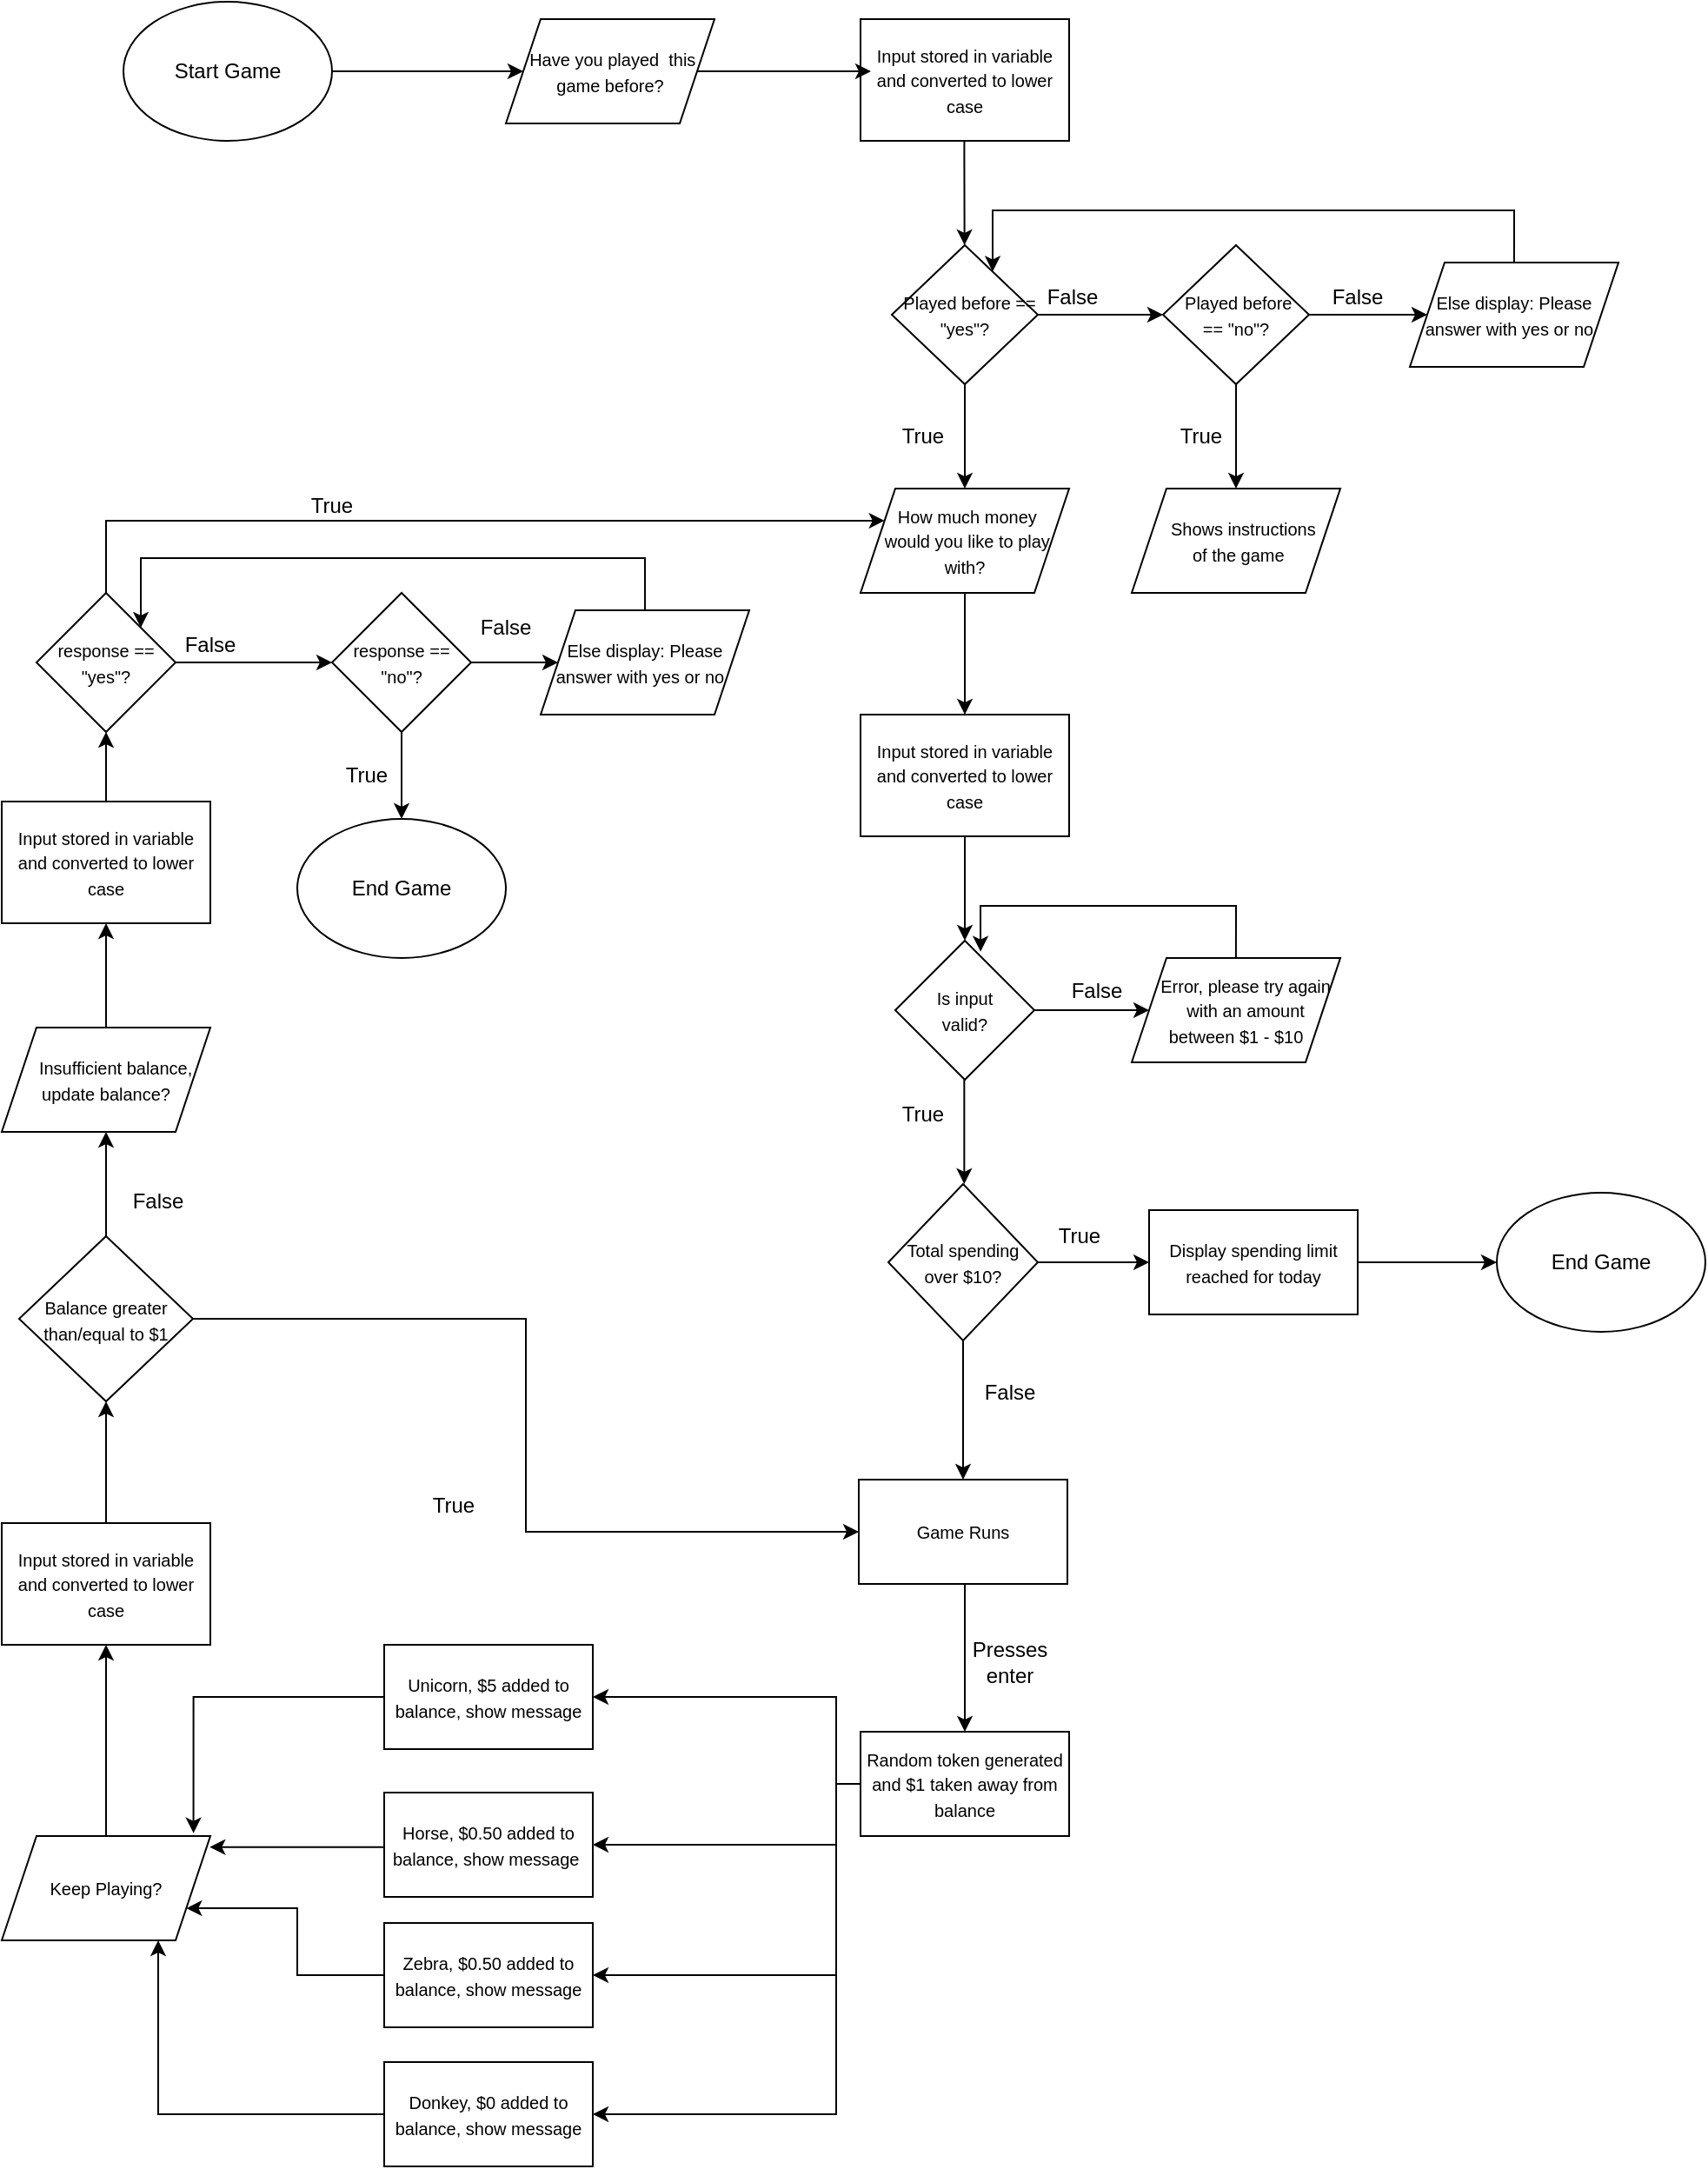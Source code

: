 <mxfile version="14.6.10" type="device"><diagram id="C5RBs43oDa-KdzZeNtuy" name="Page-1"><mxGraphModel dx="839" dy="452" grid="1" gridSize="10" guides="1" tooltips="1" connect="1" arrows="1" fold="1" page="1" pageScale="1" pageWidth="827" pageHeight="1169" math="0" shadow="0"><root><mxCell id="WIyWlLk6GJQsqaUBKTNV-0"/><mxCell id="WIyWlLk6GJQsqaUBKTNV-1" parent="WIyWlLk6GJQsqaUBKTNV-0"/><mxCell id="dY3OfxYcNISNZ7ymwCux-102" style="edgeStyle=orthogonalEdgeStyle;rounded=0;orthogonalLoop=1;jettySize=auto;html=1;entryX=0;entryY=0.5;entryDx=0;entryDy=0;" parent="WIyWlLk6GJQsqaUBKTNV-1" source="7IKqHO2YrSdv-I1cLdV6-1" target="7IKqHO2YrSdv-I1cLdV6-5" edge="1"><mxGeometry relative="1" as="geometry"/></mxCell><mxCell id="7IKqHO2YrSdv-I1cLdV6-1" value="Start Game" style="ellipse;whiteSpace=wrap;html=1;" parent="WIyWlLk6GJQsqaUBKTNV-1" vertex="1"><mxGeometry x="100" y="750" width="120" height="80" as="geometry"/></mxCell><mxCell id="7IKqHO2YrSdv-I1cLdV6-7" value="&lt;font style=&quot;font-size: 10px&quot;&gt;Input stored in variable and converted to lower case&lt;/font&gt;" style="rounded=0;whiteSpace=wrap;html=1;" parent="WIyWlLk6GJQsqaUBKTNV-1" vertex="1"><mxGeometry x="524" y="760" width="120" height="70" as="geometry"/></mxCell><mxCell id="dY3OfxYcNISNZ7ymwCux-4" style="edgeStyle=orthogonalEdgeStyle;rounded=0;orthogonalLoop=1;jettySize=auto;html=1;entryX=0.5;entryY=0;entryDx=0;entryDy=0;" parent="WIyWlLk6GJQsqaUBKTNV-1" edge="1"><mxGeometry relative="1" as="geometry"><mxPoint x="584" y="970" as="sourcePoint"/><mxPoint x="584" y="1030" as="targetPoint"/></mxGeometry></mxCell><mxCell id="dY3OfxYcNISNZ7ymwCux-10" style="edgeStyle=orthogonalEdgeStyle;rounded=0;orthogonalLoop=1;jettySize=auto;html=1;entryX=0;entryY=0.5;entryDx=0;entryDy=0;" parent="WIyWlLk6GJQsqaUBKTNV-1" source="7IKqHO2YrSdv-I1cLdV6-9" target="dY3OfxYcNISNZ7ymwCux-8" edge="1"><mxGeometry relative="1" as="geometry"/></mxCell><mxCell id="7IKqHO2YrSdv-I1cLdV6-9" value="&lt;font style=&quot;font-size: 10px&quot;&gt;&amp;nbsp; Played before == &quot;yes&quot;?&lt;/font&gt;" style="rhombus;whiteSpace=wrap;html=1;" parent="WIyWlLk6GJQsqaUBKTNV-1" vertex="1"><mxGeometry x="542" y="890" width="84" height="80" as="geometry"/></mxCell><mxCell id="dY3OfxYcNISNZ7ymwCux-2" style="edgeStyle=orthogonalEdgeStyle;rounded=0;orthogonalLoop=1;jettySize=auto;html=1;" parent="WIyWlLk6GJQsqaUBKTNV-1" edge="1"><mxGeometry relative="1" as="geometry"><mxPoint x="583.71" y="830" as="sourcePoint"/><mxPoint x="583.83" y="890" as="targetPoint"/><Array as="points"><mxPoint x="583.83" y="840"/><mxPoint x="583.83" y="840"/></Array></mxGeometry></mxCell><mxCell id="dY3OfxYcNISNZ7ymwCux-5" value="True" style="text;html=1;strokeColor=none;fillColor=none;align=center;verticalAlign=middle;whiteSpace=wrap;rounded=0;" parent="WIyWlLk6GJQsqaUBKTNV-1" vertex="1"><mxGeometry x="540" y="990" width="40" height="20" as="geometry"/></mxCell><mxCell id="dY3OfxYcNISNZ7ymwCux-55" style="edgeStyle=orthogonalEdgeStyle;rounded=0;orthogonalLoop=1;jettySize=auto;html=1;entryX=0.5;entryY=0;entryDx=0;entryDy=0;" parent="WIyWlLk6GJQsqaUBKTNV-1" source="dY3OfxYcNISNZ7ymwCux-6" target="dY3OfxYcNISNZ7ymwCux-54" edge="1"><mxGeometry relative="1" as="geometry"/></mxCell><mxCell id="dY3OfxYcNISNZ7ymwCux-6" value="&lt;font style=&quot;font-size: 10px&quot;&gt;&amp;nbsp; &amp;nbsp; How much money&amp;nbsp; &amp;nbsp; &amp;nbsp;would you like to play with?&lt;/font&gt;" style="shape=parallelogram;perimeter=parallelogramPerimeter;whiteSpace=wrap;html=1;fixedSize=1;" parent="WIyWlLk6GJQsqaUBKTNV-1" vertex="1"><mxGeometry x="524" y="1030" width="120" height="60" as="geometry"/></mxCell><mxCell id="dY3OfxYcNISNZ7ymwCux-15" style="edgeStyle=orthogonalEdgeStyle;rounded=0;orthogonalLoop=1;jettySize=auto;html=1;entryX=0.5;entryY=0;entryDx=0;entryDy=0;" parent="WIyWlLk6GJQsqaUBKTNV-1" source="dY3OfxYcNISNZ7ymwCux-8" edge="1"><mxGeometry relative="1" as="geometry"><mxPoint x="740.0" y="1030" as="targetPoint"/></mxGeometry></mxCell><mxCell id="dY3OfxYcNISNZ7ymwCux-18" style="edgeStyle=orthogonalEdgeStyle;rounded=0;orthogonalLoop=1;jettySize=auto;html=1;entryX=0;entryY=0.5;entryDx=0;entryDy=0;" parent="WIyWlLk6GJQsqaUBKTNV-1" source="dY3OfxYcNISNZ7ymwCux-8" edge="1"><mxGeometry relative="1" as="geometry"><mxPoint x="850.0" y="930" as="targetPoint"/></mxGeometry></mxCell><mxCell id="dY3OfxYcNISNZ7ymwCux-8" value="&lt;font style=&quot;font-size: 10px&quot;&gt;&amp;nbsp; Played before&amp;nbsp; == &quot;no&quot;?&lt;/font&gt;" style="rhombus;whiteSpace=wrap;html=1;" parent="WIyWlLk6GJQsqaUBKTNV-1" vertex="1"><mxGeometry x="698" y="890" width="84" height="80" as="geometry"/></mxCell><mxCell id="dY3OfxYcNISNZ7ymwCux-11" value="False" style="text;html=1;strokeColor=none;fillColor=none;align=center;verticalAlign=middle;whiteSpace=wrap;rounded=0;" parent="WIyWlLk6GJQsqaUBKTNV-1" vertex="1"><mxGeometry x="626" y="910" width="40" height="20" as="geometry"/></mxCell><mxCell id="dY3OfxYcNISNZ7ymwCux-22" style="edgeStyle=orthogonalEdgeStyle;rounded=0;orthogonalLoop=1;jettySize=auto;html=1;" parent="WIyWlLk6GJQsqaUBKTNV-1" target="7IKqHO2YrSdv-I1cLdV6-9" edge="1"><mxGeometry relative="1" as="geometry"><mxPoint x="860" y="840" as="targetPoint"/><Array as="points"><mxPoint x="900" y="870"/><mxPoint x="600" y="870"/></Array><mxPoint x="899.966" y="900" as="sourcePoint"/></mxGeometry></mxCell><mxCell id="dY3OfxYcNISNZ7ymwCux-19" value="True" style="text;html=1;strokeColor=none;fillColor=none;align=center;verticalAlign=middle;whiteSpace=wrap;rounded=0;" parent="WIyWlLk6GJQsqaUBKTNV-1" vertex="1"><mxGeometry x="700" y="990" width="40" height="20" as="geometry"/></mxCell><mxCell id="dY3OfxYcNISNZ7ymwCux-20" value="False" style="text;html=1;strokeColor=none;fillColor=none;align=center;verticalAlign=middle;whiteSpace=wrap;rounded=0;" parent="WIyWlLk6GJQsqaUBKTNV-1" vertex="1"><mxGeometry x="790" y="910" width="40" height="20" as="geometry"/></mxCell><mxCell id="dY3OfxYcNISNZ7ymwCux-23" style="edgeStyle=orthogonalEdgeStyle;rounded=0;orthogonalLoop=1;jettySize=auto;html=1;entryX=0.5;entryY=0;entryDx=0;entryDy=0;" parent="WIyWlLk6GJQsqaUBKTNV-1" edge="1"><mxGeometry relative="1" as="geometry"><mxPoint x="584" y="1230" as="sourcePoint"/><mxPoint x="584" y="1290" as="targetPoint"/></mxGeometry></mxCell><mxCell id="dY3OfxYcNISNZ7ymwCux-25" style="edgeStyle=orthogonalEdgeStyle;rounded=0;orthogonalLoop=1;jettySize=auto;html=1;" parent="WIyWlLk6GJQsqaUBKTNV-1" source="dY3OfxYcNISNZ7ymwCux-24" edge="1"><mxGeometry relative="1" as="geometry"><mxPoint x="690" y="1330" as="targetPoint"/></mxGeometry></mxCell><mxCell id="dY3OfxYcNISNZ7ymwCux-24" value="&lt;font style=&quot;font-size: 10px&quot;&gt;&amp;nbsp; &amp;nbsp; &amp;nbsp; &amp;nbsp;Is input&amp;nbsp; &amp;nbsp; &amp;nbsp; &amp;nbsp; valid?&lt;/font&gt;" style="rhombus;whiteSpace=wrap;html=1;" parent="WIyWlLk6GJQsqaUBKTNV-1" vertex="1"><mxGeometry x="544" y="1290" width="80" height="80" as="geometry"/></mxCell><mxCell id="dY3OfxYcNISNZ7ymwCux-26" value="False" style="text;html=1;strokeColor=none;fillColor=none;align=center;verticalAlign=middle;whiteSpace=wrap;rounded=0;" parent="WIyWlLk6GJQsqaUBKTNV-1" vertex="1"><mxGeometry x="640" y="1309" width="40" height="20" as="geometry"/></mxCell><mxCell id="dY3OfxYcNISNZ7ymwCux-30" style="edgeStyle=orthogonalEdgeStyle;rounded=0;orthogonalLoop=1;jettySize=auto;html=1;entryX=0.613;entryY=0.079;entryDx=0;entryDy=0;entryPerimeter=0;" parent="WIyWlLk6GJQsqaUBKTNV-1" target="dY3OfxYcNISNZ7ymwCux-24" edge="1"><mxGeometry relative="1" as="geometry"><Array as="points"><mxPoint x="740" y="1270"/><mxPoint x="593" y="1270"/></Array><mxPoint x="739.966" y="1300.0" as="sourcePoint"/></mxGeometry></mxCell><mxCell id="dY3OfxYcNISNZ7ymwCux-29" style="edgeStyle=orthogonalEdgeStyle;rounded=0;orthogonalLoop=1;jettySize=auto;html=1;entryX=0.5;entryY=0;entryDx=0;entryDy=0;" parent="WIyWlLk6GJQsqaUBKTNV-1" edge="1"><mxGeometry relative="1" as="geometry"><mxPoint x="583.67" y="1370" as="sourcePoint"/><mxPoint x="583.67" y="1430" as="targetPoint"/></mxGeometry></mxCell><mxCell id="dY3OfxYcNISNZ7ymwCux-31" value="True" style="text;html=1;strokeColor=none;fillColor=none;align=center;verticalAlign=middle;whiteSpace=wrap;rounded=0;" parent="WIyWlLk6GJQsqaUBKTNV-1" vertex="1"><mxGeometry x="540" y="1380" width="40" height="20" as="geometry"/></mxCell><mxCell id="dY3OfxYcNISNZ7ymwCux-34" style="edgeStyle=orthogonalEdgeStyle;rounded=0;orthogonalLoop=1;jettySize=auto;html=1;entryX=0.5;entryY=0;entryDx=0;entryDy=0;" parent="WIyWlLk6GJQsqaUBKTNV-1" source="dY3OfxYcNISNZ7ymwCux-32" target="dY3OfxYcNISNZ7ymwCux-33" edge="1"><mxGeometry relative="1" as="geometry"><Array as="points"><mxPoint x="584" y="1690"/><mxPoint x="584" y="1690"/></Array></mxGeometry></mxCell><mxCell id="dY3OfxYcNISNZ7ymwCux-32" value="&lt;font style=&quot;font-size: 10px&quot;&gt;Game Runs&lt;/font&gt;" style="rounded=0;whiteSpace=wrap;html=1;" parent="WIyWlLk6GJQsqaUBKTNV-1" vertex="1"><mxGeometry x="523" y="1600" width="120" height="60" as="geometry"/></mxCell><mxCell id="dY3OfxYcNISNZ7ymwCux-44" style="edgeStyle=orthogonalEdgeStyle;rounded=0;orthogonalLoop=1;jettySize=auto;html=1;entryX=1;entryY=0.5;entryDx=0;entryDy=0;" parent="WIyWlLk6GJQsqaUBKTNV-1" source="dY3OfxYcNISNZ7ymwCux-33" target="dY3OfxYcNISNZ7ymwCux-39" edge="1"><mxGeometry relative="1" as="geometry"><mxPoint x="490" y="1725" as="targetPoint"/><Array as="points"><mxPoint x="510" y="1775"/><mxPoint x="510" y="1725"/></Array></mxGeometry></mxCell><mxCell id="dY3OfxYcNISNZ7ymwCux-45" style="edgeStyle=orthogonalEdgeStyle;rounded=0;orthogonalLoop=1;jettySize=auto;html=1;entryX=1;entryY=0.5;entryDx=0;entryDy=0;" parent="WIyWlLk6GJQsqaUBKTNV-1" source="dY3OfxYcNISNZ7ymwCux-33" target="dY3OfxYcNISNZ7ymwCux-38" edge="1"><mxGeometry relative="1" as="geometry"><mxPoint x="490" y="1805" as="targetPoint"/><Array as="points"><mxPoint x="510" y="1775"/><mxPoint x="510" y="1810"/></Array></mxGeometry></mxCell><mxCell id="dY3OfxYcNISNZ7ymwCux-46" style="edgeStyle=orthogonalEdgeStyle;rounded=0;orthogonalLoop=1;jettySize=auto;html=1;entryX=1;entryY=0.5;entryDx=0;entryDy=0;" parent="WIyWlLk6GJQsqaUBKTNV-1" source="dY3OfxYcNISNZ7ymwCux-33" target="dY3OfxYcNISNZ7ymwCux-37" edge="1"><mxGeometry relative="1" as="geometry"><mxPoint x="490" y="1885" as="targetPoint"/><Array as="points"><mxPoint x="510" y="1775"/><mxPoint x="510" y="1885"/></Array></mxGeometry></mxCell><mxCell id="dY3OfxYcNISNZ7ymwCux-47" style="edgeStyle=orthogonalEdgeStyle;rounded=0;orthogonalLoop=1;jettySize=auto;html=1;entryX=1;entryY=0.5;entryDx=0;entryDy=0;" parent="WIyWlLk6GJQsqaUBKTNV-1" source="dY3OfxYcNISNZ7ymwCux-33" target="dY3OfxYcNISNZ7ymwCux-36" edge="1"><mxGeometry relative="1" as="geometry"><mxPoint x="490" y="1965" as="targetPoint"/><Array as="points"><mxPoint x="510" y="1775"/><mxPoint x="510" y="1965"/></Array></mxGeometry></mxCell><mxCell id="dY3OfxYcNISNZ7ymwCux-33" value="&lt;font style=&quot;font-size: 10px&quot;&gt;Random token generated and $1 taken away from balance&lt;/font&gt;" style="rounded=0;whiteSpace=wrap;html=1;" parent="WIyWlLk6GJQsqaUBKTNV-1" vertex="1"><mxGeometry x="524" y="1745" width="120" height="60" as="geometry"/></mxCell><mxCell id="dY3OfxYcNISNZ7ymwCux-35" value="Presses enter" style="text;html=1;strokeColor=none;fillColor=none;align=center;verticalAlign=middle;whiteSpace=wrap;rounded=0;" parent="WIyWlLk6GJQsqaUBKTNV-1" vertex="1"><mxGeometry x="590" y="1695" width="40" height="20" as="geometry"/></mxCell><mxCell id="dY3OfxYcNISNZ7ymwCux-52" style="edgeStyle=orthogonalEdgeStyle;rounded=0;orthogonalLoop=1;jettySize=auto;html=1;entryX=0.75;entryY=1;entryDx=0;entryDy=0;" parent="WIyWlLk6GJQsqaUBKTNV-1" source="dY3OfxYcNISNZ7ymwCux-36" target="dY3OfxYcNISNZ7ymwCux-48" edge="1"><mxGeometry relative="1" as="geometry"/></mxCell><mxCell id="dY3OfxYcNISNZ7ymwCux-36" value="&lt;font style=&quot;font-size: 10px&quot;&gt;Donkey, $0 added to balance, show message&lt;/font&gt;" style="rounded=0;whiteSpace=wrap;html=1;" parent="WIyWlLk6GJQsqaUBKTNV-1" vertex="1"><mxGeometry x="250" y="1935" width="120" height="60" as="geometry"/></mxCell><mxCell id="dY3OfxYcNISNZ7ymwCux-51" style="edgeStyle=orthogonalEdgeStyle;rounded=0;orthogonalLoop=1;jettySize=auto;html=1;entryX=1;entryY=0.75;entryDx=0;entryDy=0;" parent="WIyWlLk6GJQsqaUBKTNV-1" source="dY3OfxYcNISNZ7ymwCux-37" target="dY3OfxYcNISNZ7ymwCux-48" edge="1"><mxGeometry relative="1" as="geometry"/></mxCell><mxCell id="dY3OfxYcNISNZ7ymwCux-37" value="&lt;font style=&quot;font-size: 10px&quot;&gt;Zebra, $0.50 added to balance, show message&lt;/font&gt;" style="rounded=0;whiteSpace=wrap;html=1;" parent="WIyWlLk6GJQsqaUBKTNV-1" vertex="1"><mxGeometry x="250" y="1855" width="120" height="60" as="geometry"/></mxCell><mxCell id="dY3OfxYcNISNZ7ymwCux-50" style="edgeStyle=orthogonalEdgeStyle;rounded=0;orthogonalLoop=1;jettySize=auto;html=1;entryX=0.997;entryY=0.106;entryDx=0;entryDy=0;entryPerimeter=0;" parent="WIyWlLk6GJQsqaUBKTNV-1" source="dY3OfxYcNISNZ7ymwCux-38" target="dY3OfxYcNISNZ7ymwCux-48" edge="1"><mxGeometry relative="1" as="geometry"><Array as="points"><mxPoint x="200" y="1811"/></Array></mxGeometry></mxCell><mxCell id="dY3OfxYcNISNZ7ymwCux-38" value="&lt;font style=&quot;font-size: 10px&quot;&gt;Horse, $0.50 added to balance, show message&amp;nbsp;&lt;/font&gt;" style="rounded=0;whiteSpace=wrap;html=1;" parent="WIyWlLk6GJQsqaUBKTNV-1" vertex="1"><mxGeometry x="250" y="1780" width="120" height="60" as="geometry"/></mxCell><mxCell id="dY3OfxYcNISNZ7ymwCux-49" style="edgeStyle=orthogonalEdgeStyle;rounded=0;orthogonalLoop=1;jettySize=auto;html=1;entryX=0.919;entryY=-0.028;entryDx=0;entryDy=0;entryPerimeter=0;" parent="WIyWlLk6GJQsqaUBKTNV-1" source="dY3OfxYcNISNZ7ymwCux-39" target="dY3OfxYcNISNZ7ymwCux-48" edge="1"><mxGeometry relative="1" as="geometry"/></mxCell><mxCell id="dY3OfxYcNISNZ7ymwCux-39" value="&lt;font style=&quot;font-size: 10px&quot;&gt;Unicorn, $5 added to balance, show message&lt;/font&gt;" style="rounded=0;whiteSpace=wrap;html=1;" parent="WIyWlLk6GJQsqaUBKTNV-1" vertex="1"><mxGeometry x="250" y="1695" width="120" height="60" as="geometry"/></mxCell><mxCell id="dY3OfxYcNISNZ7ymwCux-57" style="edgeStyle=orthogonalEdgeStyle;rounded=0;orthogonalLoop=1;jettySize=auto;html=1;entryX=0.5;entryY=1;entryDx=0;entryDy=0;" parent="WIyWlLk6GJQsqaUBKTNV-1" source="dY3OfxYcNISNZ7ymwCux-48" target="dY3OfxYcNISNZ7ymwCux-56" edge="1"><mxGeometry relative="1" as="geometry"/></mxCell><mxCell id="dY3OfxYcNISNZ7ymwCux-48" value="&lt;font style=&quot;font-size: 10px&quot;&gt;Keep Playing?&lt;/font&gt;" style="shape=parallelogram;perimeter=parallelogramPerimeter;whiteSpace=wrap;html=1;fixedSize=1;" parent="WIyWlLk6GJQsqaUBKTNV-1" vertex="1"><mxGeometry x="30" y="1805" width="120" height="60" as="geometry"/></mxCell><mxCell id="dY3OfxYcNISNZ7ymwCux-54" value="&lt;font style=&quot;font-size: 10px&quot;&gt;Input stored in variable and converted to lower case&lt;/font&gt;" style="rounded=0;whiteSpace=wrap;html=1;" parent="WIyWlLk6GJQsqaUBKTNV-1" vertex="1"><mxGeometry x="524" y="1160" width="120" height="70" as="geometry"/></mxCell><mxCell id="dY3OfxYcNISNZ7ymwCux-59" style="edgeStyle=orthogonalEdgeStyle;rounded=0;orthogonalLoop=1;jettySize=auto;html=1;entryX=0.5;entryY=1;entryDx=0;entryDy=0;" parent="WIyWlLk6GJQsqaUBKTNV-1" source="dY3OfxYcNISNZ7ymwCux-56" target="dY3OfxYcNISNZ7ymwCux-58" edge="1"><mxGeometry relative="1" as="geometry"/></mxCell><mxCell id="dY3OfxYcNISNZ7ymwCux-56" value="&lt;font style=&quot;font-size: 10px&quot;&gt;Input stored in variable and converted to lower case&lt;/font&gt;" style="rounded=0;whiteSpace=wrap;html=1;" parent="WIyWlLk6GJQsqaUBKTNV-1" vertex="1"><mxGeometry x="30" y="1625" width="120" height="70" as="geometry"/></mxCell><mxCell id="dY3OfxYcNISNZ7ymwCux-69" style="edgeStyle=orthogonalEdgeStyle;rounded=0;orthogonalLoop=1;jettySize=auto;html=1;entryX=0;entryY=0.5;entryDx=0;entryDy=0;" parent="WIyWlLk6GJQsqaUBKTNV-1" source="dY3OfxYcNISNZ7ymwCux-58" target="dY3OfxYcNISNZ7ymwCux-32" edge="1"><mxGeometry relative="1" as="geometry"/></mxCell><mxCell id="dY3OfxYcNISNZ7ymwCux-75" style="edgeStyle=orthogonalEdgeStyle;rounded=0;orthogonalLoop=1;jettySize=auto;html=1;entryX=0.5;entryY=1;entryDx=0;entryDy=0;" parent="WIyWlLk6GJQsqaUBKTNV-1" source="dY3OfxYcNISNZ7ymwCux-58" target="dY3OfxYcNISNZ7ymwCux-72" edge="1"><mxGeometry relative="1" as="geometry"/></mxCell><mxCell id="dY3OfxYcNISNZ7ymwCux-58" value="&lt;font style=&quot;font-size: 10px&quot;&gt;Balance greater than/equal to $1&lt;/font&gt;" style="rhombus;whiteSpace=wrap;html=1;" parent="WIyWlLk6GJQsqaUBKTNV-1" vertex="1"><mxGeometry x="40" y="1460" width="100" height="95" as="geometry"/></mxCell><mxCell id="dY3OfxYcNISNZ7ymwCux-63" style="edgeStyle=orthogonalEdgeStyle;rounded=0;orthogonalLoop=1;jettySize=auto;html=1;entryX=0;entryY=0.5;entryDx=0;entryDy=0;" parent="WIyWlLk6GJQsqaUBKTNV-1" source="dY3OfxYcNISNZ7ymwCux-61" target="dY3OfxYcNISNZ7ymwCux-62" edge="1"><mxGeometry relative="1" as="geometry"><Array as="points"><mxPoint x="690" y="1475"/></Array></mxGeometry></mxCell><mxCell id="dY3OfxYcNISNZ7ymwCux-68" style="edgeStyle=orthogonalEdgeStyle;rounded=0;orthogonalLoop=1;jettySize=auto;html=1;entryX=0.5;entryY=0;entryDx=0;entryDy=0;" parent="WIyWlLk6GJQsqaUBKTNV-1" source="dY3OfxYcNISNZ7ymwCux-61" target="dY3OfxYcNISNZ7ymwCux-32" edge="1"><mxGeometry relative="1" as="geometry"><mxPoint x="583" y="1590" as="targetPoint"/></mxGeometry></mxCell><mxCell id="dY3OfxYcNISNZ7ymwCux-61" value="&lt;font style=&quot;font-size: 10px&quot;&gt;Total spending over $10?&lt;/font&gt;" style="rhombus;whiteSpace=wrap;html=1;" parent="WIyWlLk6GJQsqaUBKTNV-1" vertex="1"><mxGeometry x="540" y="1430" width="86" height="90" as="geometry"/></mxCell><mxCell id="dY3OfxYcNISNZ7ymwCux-67" style="edgeStyle=orthogonalEdgeStyle;rounded=0;orthogonalLoop=1;jettySize=auto;html=1;entryX=0;entryY=0.5;entryDx=0;entryDy=0;" parent="WIyWlLk6GJQsqaUBKTNV-1" source="dY3OfxYcNISNZ7ymwCux-62" target="dY3OfxYcNISNZ7ymwCux-66" edge="1"><mxGeometry relative="1" as="geometry"/></mxCell><mxCell id="dY3OfxYcNISNZ7ymwCux-62" value="&lt;font style=&quot;font-size: 10px&quot;&gt;Display spending limit reached for today&lt;/font&gt;" style="rounded=0;whiteSpace=wrap;html=1;" parent="WIyWlLk6GJQsqaUBKTNV-1" vertex="1"><mxGeometry x="690" y="1445" width="120" height="60" as="geometry"/></mxCell><mxCell id="dY3OfxYcNISNZ7ymwCux-64" value="True" style="text;html=1;strokeColor=none;fillColor=none;align=center;verticalAlign=middle;whiteSpace=wrap;rounded=0;" parent="WIyWlLk6GJQsqaUBKTNV-1" vertex="1"><mxGeometry x="630" y="1450" width="40" height="20" as="geometry"/></mxCell><mxCell id="dY3OfxYcNISNZ7ymwCux-66" value="End Game" style="ellipse;whiteSpace=wrap;html=1;" parent="WIyWlLk6GJQsqaUBKTNV-1" vertex="1"><mxGeometry x="890" y="1435" width="120" height="80" as="geometry"/></mxCell><mxCell id="dY3OfxYcNISNZ7ymwCux-70" value="True" style="text;html=1;strokeColor=none;fillColor=none;align=center;verticalAlign=middle;whiteSpace=wrap;rounded=0;" parent="WIyWlLk6GJQsqaUBKTNV-1" vertex="1"><mxGeometry x="270" y="1605" width="40" height="20" as="geometry"/></mxCell><mxCell id="dY3OfxYcNISNZ7ymwCux-77" style="edgeStyle=orthogonalEdgeStyle;rounded=0;orthogonalLoop=1;jettySize=auto;html=1;entryX=0.5;entryY=1;entryDx=0;entryDy=0;" parent="WIyWlLk6GJQsqaUBKTNV-1" source="dY3OfxYcNISNZ7ymwCux-72" target="dY3OfxYcNISNZ7ymwCux-74" edge="1"><mxGeometry relative="1" as="geometry"/></mxCell><mxCell id="dY3OfxYcNISNZ7ymwCux-72" value="&lt;font style=&quot;font-size: 10px&quot;&gt;&amp;nbsp; &amp;nbsp; Insufficient balance, update balance?&lt;/font&gt;" style="shape=parallelogram;perimeter=parallelogramPerimeter;whiteSpace=wrap;html=1;fixedSize=1;" parent="WIyWlLk6GJQsqaUBKTNV-1" vertex="1"><mxGeometry x="30" y="1340" width="120" height="60" as="geometry"/></mxCell><mxCell id="dY3OfxYcNISNZ7ymwCux-79" style="edgeStyle=orthogonalEdgeStyle;rounded=0;orthogonalLoop=1;jettySize=auto;html=1;entryX=0.5;entryY=1;entryDx=0;entryDy=0;" parent="WIyWlLk6GJQsqaUBKTNV-1" source="dY3OfxYcNISNZ7ymwCux-74" target="dY3OfxYcNISNZ7ymwCux-78" edge="1"><mxGeometry relative="1" as="geometry"/></mxCell><mxCell id="dY3OfxYcNISNZ7ymwCux-74" value="&lt;font style=&quot;font-size: 10px&quot;&gt;Input stored in variable and converted to lower case&lt;/font&gt;" style="rounded=0;whiteSpace=wrap;html=1;" parent="WIyWlLk6GJQsqaUBKTNV-1" vertex="1"><mxGeometry x="30" y="1210" width="120" height="70" as="geometry"/></mxCell><mxCell id="dY3OfxYcNISNZ7ymwCux-76" value="False" style="text;html=1;strokeColor=none;fillColor=none;align=center;verticalAlign=middle;whiteSpace=wrap;rounded=0;" parent="WIyWlLk6GJQsqaUBKTNV-1" vertex="1"><mxGeometry x="100" y="1430" width="40" height="20" as="geometry"/></mxCell><mxCell id="dY3OfxYcNISNZ7ymwCux-80" style="edgeStyle=orthogonalEdgeStyle;rounded=0;orthogonalLoop=1;jettySize=auto;html=1;entryX=0;entryY=0.25;entryDx=0;entryDy=0;" parent="WIyWlLk6GJQsqaUBKTNV-1" source="dY3OfxYcNISNZ7ymwCux-78" target="dY3OfxYcNISNZ7ymwCux-6" edge="1"><mxGeometry relative="1" as="geometry"><Array as="points"><mxPoint x="90" y="1048"/></Array></mxGeometry></mxCell><mxCell id="dY3OfxYcNISNZ7ymwCux-89" style="edgeStyle=orthogonalEdgeStyle;rounded=0;orthogonalLoop=1;jettySize=auto;html=1;entryX=0;entryY=0.5;entryDx=0;entryDy=0;" parent="WIyWlLk6GJQsqaUBKTNV-1" source="dY3OfxYcNISNZ7ymwCux-78" target="dY3OfxYcNISNZ7ymwCux-87" edge="1"><mxGeometry relative="1" as="geometry"/></mxCell><mxCell id="dY3OfxYcNISNZ7ymwCux-78" value="&lt;font style=&quot;font-size: 10px&quot;&gt;response == &quot;yes&quot;?&lt;/font&gt;" style="rhombus;whiteSpace=wrap;html=1;" parent="WIyWlLk6GJQsqaUBKTNV-1" vertex="1"><mxGeometry x="50" y="1090" width="80" height="80" as="geometry"/></mxCell><mxCell id="dY3OfxYcNISNZ7ymwCux-81" value="True" style="text;html=1;strokeColor=none;fillColor=none;align=center;verticalAlign=middle;whiteSpace=wrap;rounded=0;" parent="WIyWlLk6GJQsqaUBKTNV-1" vertex="1"><mxGeometry x="200" y="1030" width="40" height="20" as="geometry"/></mxCell><mxCell id="dY3OfxYcNISNZ7ymwCux-85" value="False" style="text;html=1;strokeColor=none;fillColor=none;align=center;verticalAlign=middle;whiteSpace=wrap;rounded=0;" parent="WIyWlLk6GJQsqaUBKTNV-1" vertex="1"><mxGeometry x="590" y="1540" width="40" height="20" as="geometry"/></mxCell><mxCell id="dY3OfxYcNISNZ7ymwCux-94" style="edgeStyle=orthogonalEdgeStyle;rounded=0;orthogonalLoop=1;jettySize=auto;html=1;entryX=0.5;entryY=0;entryDx=0;entryDy=0;" parent="WIyWlLk6GJQsqaUBKTNV-1" source="dY3OfxYcNISNZ7ymwCux-87" target="dY3OfxYcNISNZ7ymwCux-91" edge="1"><mxGeometry relative="1" as="geometry"/></mxCell><mxCell id="dY3OfxYcNISNZ7ymwCux-98" style="edgeStyle=orthogonalEdgeStyle;rounded=0;orthogonalLoop=1;jettySize=auto;html=1;entryX=0;entryY=0.5;entryDx=0;entryDy=0;" parent="WIyWlLk6GJQsqaUBKTNV-1" source="dY3OfxYcNISNZ7ymwCux-87" edge="1"><mxGeometry relative="1" as="geometry"><mxPoint x="350" y="1130" as="targetPoint"/></mxGeometry></mxCell><mxCell id="dY3OfxYcNISNZ7ymwCux-87" value="&lt;font style=&quot;font-size: 10px&quot;&gt;response == &quot;no&quot;?&lt;/font&gt;" style="rhombus;whiteSpace=wrap;html=1;" parent="WIyWlLk6GJQsqaUBKTNV-1" vertex="1"><mxGeometry x="220" y="1090" width="80" height="80" as="geometry"/></mxCell><mxCell id="dY3OfxYcNISNZ7ymwCux-90" value="False" style="text;html=1;strokeColor=none;fillColor=none;align=center;verticalAlign=middle;whiteSpace=wrap;rounded=0;" parent="WIyWlLk6GJQsqaUBKTNV-1" vertex="1"><mxGeometry x="130" y="1110" width="40" height="20" as="geometry"/></mxCell><mxCell id="dY3OfxYcNISNZ7ymwCux-91" value="End Game" style="ellipse;whiteSpace=wrap;html=1;" parent="WIyWlLk6GJQsqaUBKTNV-1" vertex="1"><mxGeometry x="200" y="1220" width="120" height="80" as="geometry"/></mxCell><mxCell id="dY3OfxYcNISNZ7ymwCux-95" value="True" style="text;html=1;strokeColor=none;fillColor=none;align=center;verticalAlign=middle;whiteSpace=wrap;rounded=0;" parent="WIyWlLk6GJQsqaUBKTNV-1" vertex="1"><mxGeometry x="220" y="1185" width="40" height="20" as="geometry"/></mxCell><mxCell id="dY3OfxYcNISNZ7ymwCux-99" style="edgeStyle=orthogonalEdgeStyle;rounded=0;orthogonalLoop=1;jettySize=auto;html=1;" parent="WIyWlLk6GJQsqaUBKTNV-1" target="dY3OfxYcNISNZ7ymwCux-78" edge="1"><mxGeometry relative="1" as="geometry"><Array as="points"><mxPoint x="400" y="1070"/><mxPoint x="110" y="1070"/></Array><mxPoint x="400.034" y="1100" as="sourcePoint"/></mxGeometry></mxCell><mxCell id="dY3OfxYcNISNZ7ymwCux-100" value="False" style="text;html=1;strokeColor=none;fillColor=none;align=center;verticalAlign=middle;whiteSpace=wrap;rounded=0;" parent="WIyWlLk6GJQsqaUBKTNV-1" vertex="1"><mxGeometry x="300" y="1100" width="40" height="20" as="geometry"/></mxCell><mxCell id="dY3OfxYcNISNZ7ymwCux-104" style="edgeStyle=orthogonalEdgeStyle;rounded=0;orthogonalLoop=1;jettySize=auto;html=1;entryX=0.05;entryY=0.429;entryDx=0;entryDy=0;entryPerimeter=0;" parent="WIyWlLk6GJQsqaUBKTNV-1" source="7IKqHO2YrSdv-I1cLdV6-5" edge="1" target="7IKqHO2YrSdv-I1cLdV6-7"><mxGeometry relative="1" as="geometry"><mxPoint x="520" y="790" as="targetPoint"/></mxGeometry></mxCell><mxCell id="7IKqHO2YrSdv-I1cLdV6-5" value="&lt;font style=&quot;font-size: 10px&quot;&gt;&amp;nbsp;Have you played&amp;nbsp; this game before?&lt;/font&gt;" style="shape=parallelogram;perimeter=parallelogramPerimeter;whiteSpace=wrap;html=1;fixedSize=1;" parent="WIyWlLk6GJQsqaUBKTNV-1" vertex="1"><mxGeometry x="320" y="760" width="120" height="60" as="geometry"/></mxCell><mxCell id="JLJaYymCxfb64VBvW_ya-0" value="&lt;font style=&quot;font-size: 10px&quot;&gt;&amp;nbsp; &amp;nbsp; &amp;nbsp;Error, please try again&amp;nbsp; &amp;nbsp; &amp;nbsp; with an amount between $1 - $10&lt;/font&gt;" style="shape=parallelogram;perimeter=parallelogramPerimeter;whiteSpace=wrap;html=1;fixedSize=1;" vertex="1" parent="WIyWlLk6GJQsqaUBKTNV-1"><mxGeometry x="680" y="1300" width="120" height="60" as="geometry"/></mxCell><mxCell id="JLJaYymCxfb64VBvW_ya-1" value="&lt;span style=&quot;font-size: 10px&quot;&gt;&amp;nbsp; &amp;nbsp; &amp;nbsp; Shows instructions&amp;nbsp; &amp;nbsp; &amp;nbsp;of the game&lt;/span&gt;" style="shape=parallelogram;perimeter=parallelogramPerimeter;whiteSpace=wrap;html=1;fixedSize=1;" vertex="1" parent="WIyWlLk6GJQsqaUBKTNV-1"><mxGeometry x="680" y="1030" width="120" height="60" as="geometry"/></mxCell><mxCell id="JLJaYymCxfb64VBvW_ya-2" value="&lt;span style=&quot;font-size: 10px&quot;&gt;Else display: Please answer with yes or no&amp;nbsp;&amp;nbsp;&lt;/span&gt;" style="shape=parallelogram;perimeter=parallelogramPerimeter;whiteSpace=wrap;html=1;fixedSize=1;" vertex="1" parent="WIyWlLk6GJQsqaUBKTNV-1"><mxGeometry x="840" y="900" width="120" height="60" as="geometry"/></mxCell><mxCell id="JLJaYymCxfb64VBvW_ya-3" value="&lt;span style=&quot;font-size: 10px&quot;&gt;Else display: Please answer with yes or no&amp;nbsp;&amp;nbsp;&lt;/span&gt;" style="shape=parallelogram;perimeter=parallelogramPerimeter;whiteSpace=wrap;html=1;fixedSize=1;" vertex="1" parent="WIyWlLk6GJQsqaUBKTNV-1"><mxGeometry x="340" y="1100" width="120" height="60" as="geometry"/></mxCell></root></mxGraphModel></diagram></mxfile>